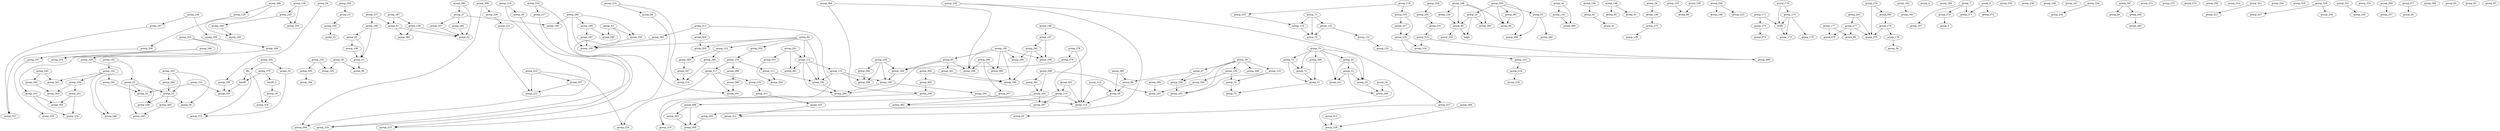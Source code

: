 digraph g
{

  /* list of nodes */
  "I4L";
  "bnrdF";
  "bnrdF_2";
  "group_10";
  "group_100";
  "group_101";
  "group_102";
  "group_103";
  "group_104";
  "group_105";
  "group_106";
  "group_107";
  "group_108";
  "group_109";
  "group_110";
  "group_111";
  "group_112";
  "group_113";
  "group_114";
  "group_115";
  "group_117";
  "group_118";
  "group_119";
  "group_12";
  "group_120";
  "group_121";
  "group_122";
  "group_123";
  "group_126";
  "group_128";
  "group_129";
  "group_130";
  "group_131";
  "group_132";
  "group_133";
  "group_136";
  "group_146";
  "group_148";
  "group_149";
  "group_15";
  "group_155";
  "group_166";
  "group_168";
  "group_171";
  "group_173";
  "group_174";
  "group_175";
  "group_176";
  "group_177";
  "group_178";
  "group_179";
  "group_18";
  "group_180";
  "group_181";
  "group_182";
  "group_183";
  "group_184";
  "group_185";
  "group_186";
  "group_187";
  "group_188";
  "group_189";
  "group_19";
  "group_190";
  "group_191";
  "group_192";
  "group_193";
  "group_194";
  "group_195";
  "group_196";
  "group_197";
  "group_198";
  "group_199";
  "group_2";
  "group_200";
  "group_201";
  "group_202";
  "group_203";
  "group_204";
  "group_205";
  "group_206";
  "group_207";
  "group_208";
  "group_209";
  "group_21";
  "group_210";
  "group_211";
  "group_212";
  "group_213";
  "group_214";
  "group_215";
  "group_216";
  "group_217";
  "group_218";
  "group_219";
  "group_22";
  "group_220";
  "group_221";
  "group_222";
  "group_223";
  "group_224";
  "group_225";
  "group_226";
  "group_227";
  "group_228";
  "group_229";
  "group_23";
  "group_230";
  "group_231";
  "group_232";
  "group_233";
  "group_234";
  "group_235";
  "group_236";
  "group_237";
  "group_238";
  "group_239";
  "group_24";
  "group_240";
  "group_241";
  "group_242";
  "group_243";
  "group_244";
  "group_245";
  "group_246";
  "group_247";
  "group_248";
  "group_249";
  "group_25";
  "group_250";
  "group_251";
  "group_252";
  "group_253";
  "group_254";
  "group_255";
  "group_256";
  "group_257";
  "group_258";
  "group_259";
  "group_26";
  "group_260";
  "group_261";
  "group_262";
  "group_263";
  "group_264";
  "group_265";
  "group_266";
  "group_267";
  "group_268";
  "group_269";
  "group_270";
  "group_271";
  "group_272";
  "group_273";
  "group_274";
  "group_275";
  "group_276";
  "group_277";
  "group_278";
  "group_279";
  "group_28";
  "group_280";
  "group_281";
  "group_282";
  "group_283";
  "group_284";
  "group_285";
  "group_286";
  "group_287";
  "group_288";
  "group_289";
  "group_290";
  "group_291";
  "group_292";
  "group_293";
  "group_294";
  "group_295";
  "group_296";
  "group_297";
  "group_298";
  "group_299";
  "group_30";
  "group_300";
  "group_301";
  "group_302";
  "group_303";
  "group_304";
  "group_305";
  "group_306";
  "group_307";
  "group_308";
  "group_309";
  "group_310";
  "group_311";
  "group_312";
  "group_313";
  "group_314";
  "group_315";
  "group_316";
  "group_317";
  "group_318";
  "group_319";
  "group_32";
  "group_320";
  "group_321";
  "group_322";
  "group_323";
  "group_324";
  "group_325";
  "group_326";
  "group_327";
  "group_328";
  "group_329";
  "group_33";
  "group_330";
  "group_331";
  "group_332";
  "group_333";
  "group_334";
  "group_335";
  "group_336";
  "group_337";
  "group_338";
  "group_339";
  "group_340";
  "group_341";
  "group_342";
  "group_343";
  "group_344";
  "group_345";
  "group_346";
  "group_347";
  "group_348";
  "group_349";
  "group_350";
  "group_352";
  "group_353";
  "group_354";
  "group_355";
  "group_356";
  "group_357";
  "group_358";
  "group_359";
  "group_360";
  "group_361";
  "group_362";
  "group_363";
  "group_364";
  "group_365";
  "group_366";
  "group_367";
  "group_368";
  "group_369";
  "group_37";
  "group_370";
  "group_371";
  "group_372";
  "group_373";
  "group_374";
  "group_375";
  "group_376";
  "group_377";
  "group_378";
  "group_379";
  "group_38";
  "group_380";
  "group_381";
  "group_382";
  "group_383";
  "group_384";
  "group_385";
  "group_386";
  "group_387";
  "group_39";
  "group_40";
  "group_41";
  "group_42";
  "group_44";
  "group_46";
  "group_5";
  "group_52";
  "group_53";
  "group_54";
  "group_55";
  "group_56";
  "group_58";
  "group_59";
  "group_6";
  "group_60";
  "group_61";
  "group_62";
  "group_63";
  "group_64";
  "group_65";
  "group_66";
  "group_67";
  "group_68";
  "group_69";
  "group_7";
  "group_70";
  "group_71";
  "group_72";
  "group_73";
  "group_74";
  "group_75";
  "group_76";
  "group_80";
  "group_81";
  "group_82";
  "group_86";
  "group_93";
  "group_95";
  "group_96";
  "group_97";
  "group_99";
  "hegA";
  "nrdD";

  /* list of edges */
  "I4L" -> "bnrdF" [weight = "1"];
  "I4L" -> "group_370" [weight = "0.666666666666667"];
  "I4L" -> "group_376" [weight = "1"];
  "bnrdF_2" -> "group_18" [weight = "1"];
  "bnrdF" -> "group_100" [weight = "1"];
  "group_101" -> "group_100" [weight = "3"];
  "group_101" -> "group_32" [weight = "0.272727272727273"];
  "group_102" -> "group_250" [weight = "0.666666666666667"];
  "group_102" -> "group_281" [weight = "3"];
  "group_102" -> "group_340" [weight = "0.5"];
  "group_102" -> "group_341" [weight = "2"];
  "group_103" -> "group_284" [weight = "3"];
  "group_103" -> "group_33" [weight = "2"];
  "group_103" -> "group_56" [weight = "0.6"];
  "group_104" -> "group_105" [weight = "3"];
  "group_104" -> "group_185" [weight = "0.375"];
  "group_106" -> "group_15" [weight = "3"];
  "group_107" -> "group_186" [weight = "3"];
  "group_107" -> "group_61" [weight = "0.375"];
  "group_108" -> "group_382" [weight = "2"];
  "group_108" -> "group_62" [weight = "0.461538461538462"];
  "group_10" -> "group_332" [weight = "0.5"];
  "group_110" -> "group_111" [weight = "0.75"];
  "group_110" -> "group_117" [weight = "0.428571428571429"];
  "group_110" -> "group_289" [weight = "3"];
  "group_111" -> "group_192" [weight = "3"];
  "group_111" -> "group_354" [weight = "1"];
  "group_112" -> "group_131" [weight = "1"];
  "group_112" -> "group_192" [weight = "3"];
  "group_112" -> "group_290" [weight = "3"];
  "group_112" -> "group_381" [weight = "2"];
  "group_113" -> "group_114" [weight = "0.75"];
  "group_113" -> "group_297" [weight = "0.666666666666667"];
  "group_113" -> "group_362" [weight = "0.666666666666667"];
  "group_115" -> "group_114" [weight = "3"];
  "group_115" -> "group_38" [weight = "0.666666666666667"];
  "group_117" -> "group_191" [weight = "0.428571428571429"];
  "group_117" -> "group_224" [weight = "0.5"];
  "group_117" -> "group_310" [weight = "0.5"];
  "group_118" -> "group_233" [weight = "0.5"];
  "group_118" -> "group_318" [weight = "0.5"];
  "group_119" -> "group_70" [weight = "0.666666666666667"];
  "group_120" -> "group_121" [weight = "0.5"];
  "group_120" -> "group_70" [weight = "1"];
  "group_121" -> "group_122" [weight = "0.5"];
  "group_122" -> "group_123" [weight = "0.5"];
  "group_123" -> "group_234" [weight = "0.5"];
  "group_126" -> "group_95" [weight = "0.428571428571429"];
  "group_128" -> "group_243" [weight = "0.666666666666667"];
  "group_128" -> "group_335" [weight = "2"];
  "group_129" -> "group_336" [weight = "0.5"];
  "group_130" -> "group_349" [weight = "0.666666666666667"];
  "group_130" -> "group_74" [weight = "2"];
  "group_131" -> "group_192" [weight = "3"];
  "group_131" -> "group_193" [weight = "3"];
  "group_131" -> "group_260" [weight = "1"];
  "group_132" -> "group_360" [weight = "1"];
  "group_133" -> "group_202" [weight = "0.75"];
  "group_133" -> "group_74" [weight = "0.6"];
  "group_136" -> "group_42" [weight = "3"];
  "group_146" -> "group_80" [weight = "3"];
  "group_146" -> "group_81" [weight = "0.375"];
  "group_149" -> "group_270" [weight = "3"];
  "group_155" -> "group_86" [weight = "0.545454545454546"];
  "group_15" -> "group_59" [weight = "3"];
  "group_168" -> "group_126" [weight = "3"];
  "group_168" -> "group_383" [weight = "2"];
  "group_168" -> "group_95" [weight = "3"];
  "group_168" -> "group_96" [weight = "0.428571428571429"];
  "group_171" -> "group_275" [weight = "3"];
  "group_171" -> "nrdD" [weight = "0.375"];
  "group_174" -> "group_175" [weight = "3"];
  "group_174" -> "nrdD" [weight = "3"];
  "group_175" -> "group_173" [weight = "2"];
  "group_175" -> "group_176" [weight = "0.375"];
  "group_175" -> "nrdD" [weight = "3"];
  "group_177" -> "group_276" [weight = "3"];
  "group_177" -> "group_99" [weight = "0.6"];
  "group_178" -> "group_179" [weight = "0.375"];
  "group_178" -> "group_278" [weight = "1"];
  "group_179" -> "group_30" [weight = "3"];
  "group_180" -> "group_100" [weight = "3"];
  "group_181" -> "group_102" [weight = "3"];
  "group_181" -> "group_55" [weight = "0.6"];
  "group_182" -> "group_183" [weight = "0.6"];
  "group_185" -> "group_184" [weight = "3"];
  "group_186" -> "group_15" [weight = "2"];
  "group_186" -> "group_60" [weight = "0.461538461538462"];
  "group_187" -> "group_108" [weight = "0.6"];
  "group_187" -> "group_61" [weight = "3"];
  "group_189" -> "group_190" [weight = "0.6"];
  "group_189" -> "group_287" [weight = "3"];
  "group_18" -> "group_376" [weight = "1"];
  "group_192" -> "group_290" [weight = "1"];
  "group_193" -> "group_290" [weight = "1"];
  "group_193" -> "group_352" [weight = "2"];
  "group_194" -> "group_193" [weight = "3"];
  "group_195" -> "group_196" [weight = "3"];
  "group_195" -> "group_199" [weight = "3"];
  "group_195" -> "group_208" [weight = "2"];
  "group_195" -> "group_300" [weight = "2"];
  "group_195" -> "group_386" [weight = "1"];
  "group_195" -> "group_65" [weight = "3"];
  "group_197" -> "group_196" [weight = "3"];
  "group_197" -> "group_292" [weight = "0.6"];
  "group_198" -> "group_113" [weight = "0.6"];
  "group_198" -> "group_197" [weight = "3"];
  "group_19" -> "group_370" [weight = "0.666666666666667"];
  "group_204" -> "group_297" [weight = "2"];
  "group_204" -> "group_362" [weight = "0.666666666666667"];
  "group_205" -> "group_206" [weight = "0.5"];
  "group_207" -> "group_298" [weight = "0.5"];
  "group_209" -> "group_210" [weight = "0.5"];
  "group_211" -> "group_210" [weight = "0.5"];
  "group_211" -> "group_304" [weight = "2"];
  "group_211" -> "group_365" [weight = "0.666666666666667"];
  "group_212" -> "group_306" [weight = "2"];
  "group_212" -> "group_366" [weight = "0.666666666666667"];
  "group_214" -> "group_213" [weight = "0.5"];
  "group_214" -> "group_68" [weight = "0.5"];
  "group_216" -> "group_215" [weight = "0.5"];
  "group_216" -> "group_217" [weight = "0.5"];
  "group_217" -> "group_218" [weight = "0.5"];
  "group_219" -> "group_308" [weight = "0.5"];
  "group_219" -> "group_69" [weight = "0.5"];
  "group_21" -> "group_75" [weight = "0.461538461538462"];
  "group_220" -> "group_221" [weight = "0.5"];
  "group_221" -> "group_222" [weight = "0.5"];
  "group_223" -> "group_222" [weight = "2"];
  "group_223" -> "group_224" [weight = "0.5"];
  "group_223" -> "group_367" [weight = "0.666666666666667"];
  "group_225" -> "group_312" [weight = "0.5"];
  "group_226" -> "group_227" [weight = "0.5"];
  "group_226" -> "group_312" [weight = "0.5"];
  "group_227" -> "group_228" [weight = "0.5"];
  "group_229" -> "group_230" [weight = "0.5"];
  "group_22" -> "group_269" [weight = "2"];
  "group_230" -> "group_231" [weight = "0.5"];
  "group_231" -> "group_315" [weight = "0.5"];
  "group_232" -> "group_316" [weight = "2"];
  "group_232" -> "group_369" [weight = "0.666666666666667"];
  "group_233" -> "group_119" [weight = "0.5"];
  "group_234" -> "group_319" [weight = "0.5"];
  "group_236" -> "group_166" [weight = "2"];
  "group_236" -> "group_323" [weight = "0.5"];
  "group_23" -> "group_201" [weight = "3"];
  "group_23" -> "group_22" [weight = "2"];
  "group_23" -> "group_269" [weight = "0.461538461538462"];
  "group_243" -> "group_244" [weight = "0.5"];
  "group_243" -> "group_335" [weight = "2"];
  "group_244" -> "group_245" [weight = "0.5"];
  "group_246" -> "group_129" [weight = "0.5"];
  "group_246" -> "group_245" [weight = "0.5"];
  "group_247" -> "group_337" [weight = "0.5"];
  "group_248" -> "group_247" [weight = "0.5"];
  "group_248" -> "group_338" [weight = "0.5"];
  "group_249" -> "group_339" [weight = "0.5"];
  "group_24" -> "group_25" [weight = "0.375"];
  "group_24" -> "group_269" [weight = "3"];
  "group_250" -> "group_251" [weight = "0.5"];
  "group_250" -> "group_344" [weight = "2"];
  "group_251" -> "group_345" [weight = "2"];
  "group_251" -> "group_374" [weight = "0.666666666666667"];
  "group_252" -> "group_345" [weight = "2"];
  "group_252" -> "group_374" [weight = "0.666666666666667"];
  "group_253" -> "group_252" [weight = "0.5"];
  "group_253" -> "group_254" [weight = "0.5"];
  "group_256" -> "group_202" [weight = "3"];
  "group_257" -> "group_62" [weight = "0.75"];
  "group_259" -> "group_193" [weight = "2"];
  "group_259" -> "group_194" [weight = "2"];
  "group_259" -> "group_260" [weight = "2"];
  "group_259" -> "group_380" [weight = "2"];
  "group_261" -> "group_112" [weight = "2"];
  "group_261" -> "group_353" [weight = "1"];
  "group_261" -> "group_381" [weight = "2"];
  "group_262" -> "group_62" [weight = "1"];
  "group_263" -> "group_277" [weight = "1"];
  "group_263" -> "group_278" [weight = "1"];
  "group_266" -> "group_265" [weight = "1"];
  "group_267" -> "group_26" [weight = "1"];
  "group_267" -> "group_266" [weight = "1"];
  "group_268" -> "group_21" [weight = "3"];
  "group_270" -> "group_148" [weight = "0.375"];
  "group_275" -> "group_274" [weight = "3"];
  "group_277" -> "group_276" [weight = "3"];
  "group_277" -> "group_278" [weight = "0.6"];
  "group_277" -> "group_99" [weight = "1"];
  "group_279" -> "group_278" [weight = "3"];
  "group_279" -> "group_280" [weight = "0.6"];
  "group_280" -> "group_178" [weight = "3"];
  "group_281" -> "group_32" [weight = "0.6"];
  "group_283" -> "group_282" [weight = "3"];
  "group_284" -> "group_33" [weight = "3"];
  "group_285" -> "group_37" [weight = "3"];
  "group_285" -> "group_62" [weight = "3"];
  "group_286" -> "group_109" [weight = "3"];
  "group_286" -> "group_188" [weight = "3"];
  "group_286" -> "group_189" [weight = "0.75"];
  "group_286" -> "group_355" [weight = "2"];
  "group_287" -> "group_109" [weight = "3"];
  "group_288" -> "group_191" [weight = "3"];
  "group_289" -> "group_288" [weight = "3"];
  "group_28" -> "group_149" [weight = "1.2"];
  "group_291" -> "group_113" [weight = "3"];
  "group_291" -> "group_114" [weight = "3"];
  "group_292" -> "group_196" [weight = "3"];
  "group_292" -> "group_199" [weight = "3"];
  "group_292" -> "group_386" [weight = "1"];
  "group_293" -> "group_356" [weight = "0.666666666666667"];
  "group_293" -> "group_387" [weight = "1"];
  "group_293" -> "group_52" [weight = "3"];
  "group_293" -> "group_53" [weight = "0.857142857142857"];
  "group_293" -> "group_96" [weight = "3"];
  "group_295" -> "group_203" [weight = "2"];
  "group_296" -> "group_203" [weight = "0.5"];
  "group_296" -> "group_204" [weight = "2"];
  "group_296" -> "group_361" [weight = "0.666666666666667"];
  "group_297" -> "group_205" [weight = "0.5"];
  "group_298" -> "group_206" [weight = "2"];
  "group_298" -> "group_363" [weight = "0.666666666666667"];
  "group_299" -> "group_207" [weight = "0.5"];
  "group_299" -> "group_208" [weight = "2"];
  "group_299" -> "group_300" [weight = "2"];
  "group_301" -> "group_199" [weight = "2"];
  "group_302" -> "group_199" [weight = "2"];
  "group_302" -> "group_303" [weight = "2"];
  "group_303" -> "group_209" [weight = "2"];
  "group_304" -> "group_305" [weight = "2"];
  "group_306" -> "group_307" [weight = "2"];
  "group_307" -> "group_213" [weight = "2"];
  "group_309" -> "group_220" [weight = "0.5"];
  "group_309" -> "group_308" [weight = "0.5"];
  "group_310" -> "group_311" [weight = "0.5"];
  "group_311" -> "group_225" [weight = "0.5"];
  "group_313" -> "group_228" [weight = "2"];
  "group_315" -> "group_316" [weight = "2"];
  "group_315" -> "group_369" [weight = "0.666666666666667"];
  "group_317" -> "group_232" [weight = "2"];
  "group_318" -> "group_232" [weight = "0.666666666666667"];
  "group_318" -> "group_317" [weight = "2"];
  "group_320" -> "I4L" [weight = "2"];
  "group_320" -> "group_19" [weight = "2"];
  "group_321" -> "group_322" [weight = "0.5"];
  "group_326" -> "group_86" [weight = "0.5"];
  "group_328" -> "group_327" [weight = "0.5"];
  "group_328" -> "group_329" [weight = "0.5"];
  "group_331" -> "group_330" [weight = "0.5"];
  "group_332" -> "group_12" [weight = "1"];
  "group_334" -> "group_242" [weight = "0.5"];
  "group_336" -> "group_337" [weight = "0.5"];
  "group_338" -> "group_249" [weight = "0.5"];
  "group_339" -> "group_340" [weight = "0.5"];
  "group_33" -> "group_258" [weight = "0.75"];
  "group_33" -> "group_283" [weight = "3"];
  "group_33" -> "group_56" [weight = "1"];
  "group_342" -> "group_341" [weight = "2"];
  "group_342" -> "group_343" [weight = "2"];
  "group_343" -> "group_344" [weight = "2"];
  "group_346" -> "group_254" [weight = "0.5"];
  "group_346" -> "group_347" [weight = "0.5"];
  "group_347" -> "group_255" [weight = "0.5"];
  "group_349" -> "group_203" [weight = "0.666666666666667"];
  "group_350" -> "group_110" [weight = "0.75"];
  "group_352" -> "group_114" [weight = "2"];
  "group_353" -> "group_354" [weight = "1"];
  "group_355" -> "group_109" [weight = "2"];
  "group_358" -> "group_357" [weight = "2"];
  "group_359" -> "group_10" [weight = "2"];
  "group_361" -> "group_204" [weight = "0.666666666666667"];
  "group_363" -> "group_206" [weight = "0.666666666666667"];
  "group_364" -> "group_208" [weight = "0.666666666666667"];
  "group_364" -> "group_209" [weight = "0.666666666666667"];
  "group_365" -> "group_109" [weight = "0.666666666666667"];
  "group_366" -> "group_213" [weight = "0.666666666666667"];
  "group_367" -> "group_222" [weight = "0.666666666666667"];
  "group_368" -> "group_228" [weight = "0.666666666666667"];
  "group_373" -> "group_5" [weight = "2"];
  "group_375" -> "bnrdF" [weight = "1"];
  "group_375" -> "bnrdF_2" [weight = "1"];
  "group_377" -> "group_46" [weight = "1"];
  "group_378" -> "group_114" [weight = "2"];
  "group_378" -> "group_379" [weight = "2"];
  "group_379" -> "group_194" [weight = "2"];
  "group_37" -> "group_188" [weight = "0.375"];
  "group_37" -> "group_257" [weight = "0.75"];
  "group_37" -> "group_262" [weight = "1"];
  "group_380" -> "group_260" [weight = "2"];
  "group_385" -> "group_38" [weight = "1"];
  "group_385" -> "group_66" [weight = "1"];
  "group_387" -> "group_96" [weight = "1"];
  "group_38" -> "group_114" [weight = "3"];
  "group_39" -> "group_130" [weight = "2"];
  "group_39" -> "group_133" [weight = "3"];
  "group_39" -> "group_202" [weight = "0.75"];
  "group_39" -> "group_256" [weight = "0.666666666666667"];
  "group_39" -> "group_348" [weight = "2"];
  "group_39" -> "group_67" [weight = "3"];
  "group_40" -> "group_201" [weight = "3"];
  "group_40" -> "group_22" [weight = "2"];
  "group_40" -> "group_23" [weight = "3"];
  "group_42" -> "group_41" [weight = "0.375"];
  "group_44" -> "group_132" [weight = "3"];
  "group_44" -> "group_360" [weight = "1"];
  "group_52" -> "group_383" [weight = "2"];
  "group_52" -> "group_95" [weight = "0.666666666666667"];
  "group_52" -> "hegA" [weight = "3"];
  "group_53" -> "group_264" [weight = "0.666666666666667"];
  "group_53" -> "group_356" [weight = "0.666666666666667"];
  "group_54" -> "group_180" [weight = "0.375"];
  "group_55" -> "group_258" [weight = "0.75"];
  "group_55" -> "group_282" [weight = "3"];
  "group_55" -> "group_32" [weight = "1"];
  "group_55" -> "group_33" [weight = "1"];
  "group_58" -> "group_105" [weight = "3"];
  "group_58" -> "group_59" [weight = "0.375"];
  "group_60" -> "group_106" [weight = "3"];
  "group_60" -> "group_15" [weight = "1"];
  "group_61" -> "group_382" [weight = "2"];
  "group_61" -> "group_62" [weight = "2"];
  "group_63" -> "group_190" [weight = "3"];
  "group_63" -> "group_191" [weight = "0.375"];
  "group_63" -> "group_355" [weight = "1"];
  "group_64" -> "group_109" [weight = "0.666666666666667"];
  "group_64" -> "group_112" [weight = "3"];
  "group_64" -> "group_192" [weight = "0.6"];
  "group_64" -> "group_212" [weight = "0.5"];
  "group_64" -> "group_305" [weight = "2"];
  "group_64" -> "group_350" [weight = "0.75"];
  "group_65" -> "group_194" [weight = "0.75"];
  "group_65" -> "group_208" [weight = "2"];
  "group_65" -> "group_290" [weight = "3"];
  "group_65" -> "group_301" [weight = "2"];
  "group_66" -> "group_38" [weight = "3"];
  "group_67" -> "group_256" [weight = "0.545454545454546"];
  "group_67" -> "group_66" [weight = "0.461538461538462"];
  "group_68" -> "group_215" [weight = "0.5"];
  "group_69" -> "group_218" [weight = "0.5"];
  "group_6" -> "group_371" [weight = "2"];
  "group_6" -> "group_372" [weight = "2"];
  "group_71" -> "group_119" [weight = "2"];
  "group_71" -> "group_120" [weight = "1"];
  "group_71" -> "group_70" [weight = "2"];
  "group_72" -> "group_21" [weight = "0.666666666666667"];
  "group_73" -> "group_21" [weight = "2"];
  "group_73" -> "group_72" [weight = "1"];
  "group_74" -> "group_75" [weight = "3"];
  "group_76" -> "group_201" [weight = "1.5"];
  "group_76" -> "group_22" [weight = "2"];
  "group_76" -> "group_268" [weight = "3"];
  "group_76" -> "group_40" [weight = "0.666666666666667"];
  "group_76" -> "group_72" [weight = "2"];
  "group_76" -> "group_73" [weight = "0.666666666666667"];
  "group_7" -> "group_237" [weight = "0.666666666666667"];
  "group_7" -> "group_371" [weight = "2"];
  "group_7" -> "group_373" [weight = "1"];
  "group_95" -> "group_235" [weight = "0.5"];
  "group_95" -> "hegA" [weight = "3"];
  "nrdD" -> "group_173" [weight = "2"];
}
